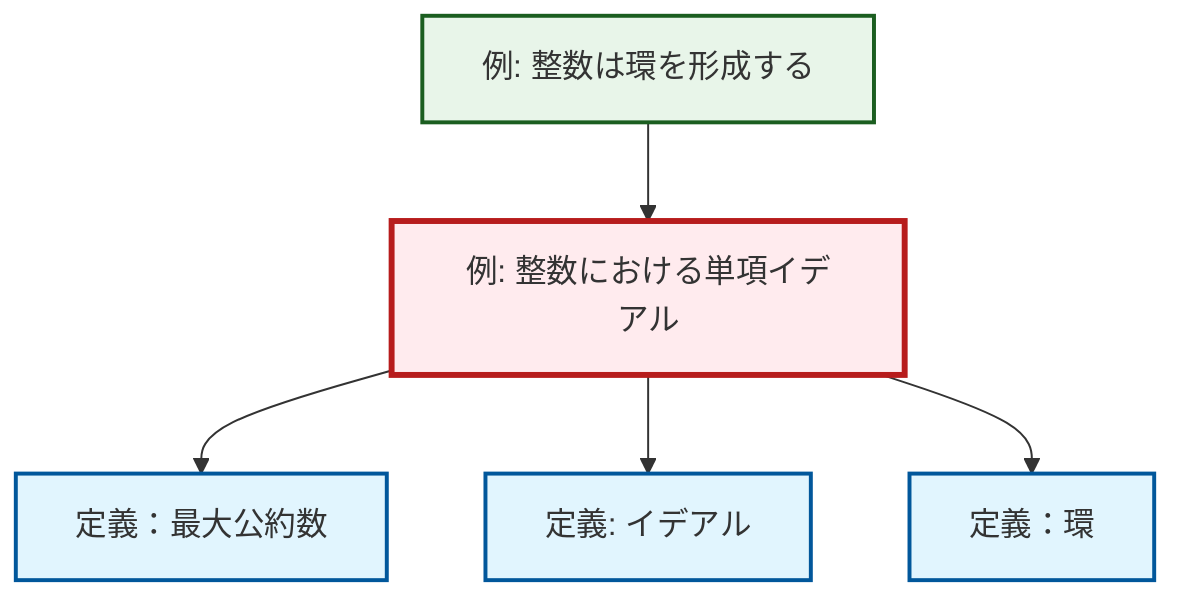 graph TD
    classDef definition fill:#e1f5fe,stroke:#01579b,stroke-width:2px
    classDef theorem fill:#f3e5f5,stroke:#4a148c,stroke-width:2px
    classDef axiom fill:#fff3e0,stroke:#e65100,stroke-width:2px
    classDef example fill:#e8f5e9,stroke:#1b5e20,stroke-width:2px
    classDef current fill:#ffebee,stroke:#b71c1c,stroke-width:3px
    ex-principal-ideal["例: 整数における単項イデアル"]:::example
    def-ideal["定義: イデアル"]:::definition
    def-gcd["定義：最大公約数"]:::definition
    def-ring["定義：環"]:::definition
    ex-integers-ring["例: 整数は環を形成する"]:::example
    ex-principal-ideal --> def-gcd
    ex-integers-ring --> ex-principal-ideal
    ex-principal-ideal --> def-ideal
    ex-principal-ideal --> def-ring
    class ex-principal-ideal current